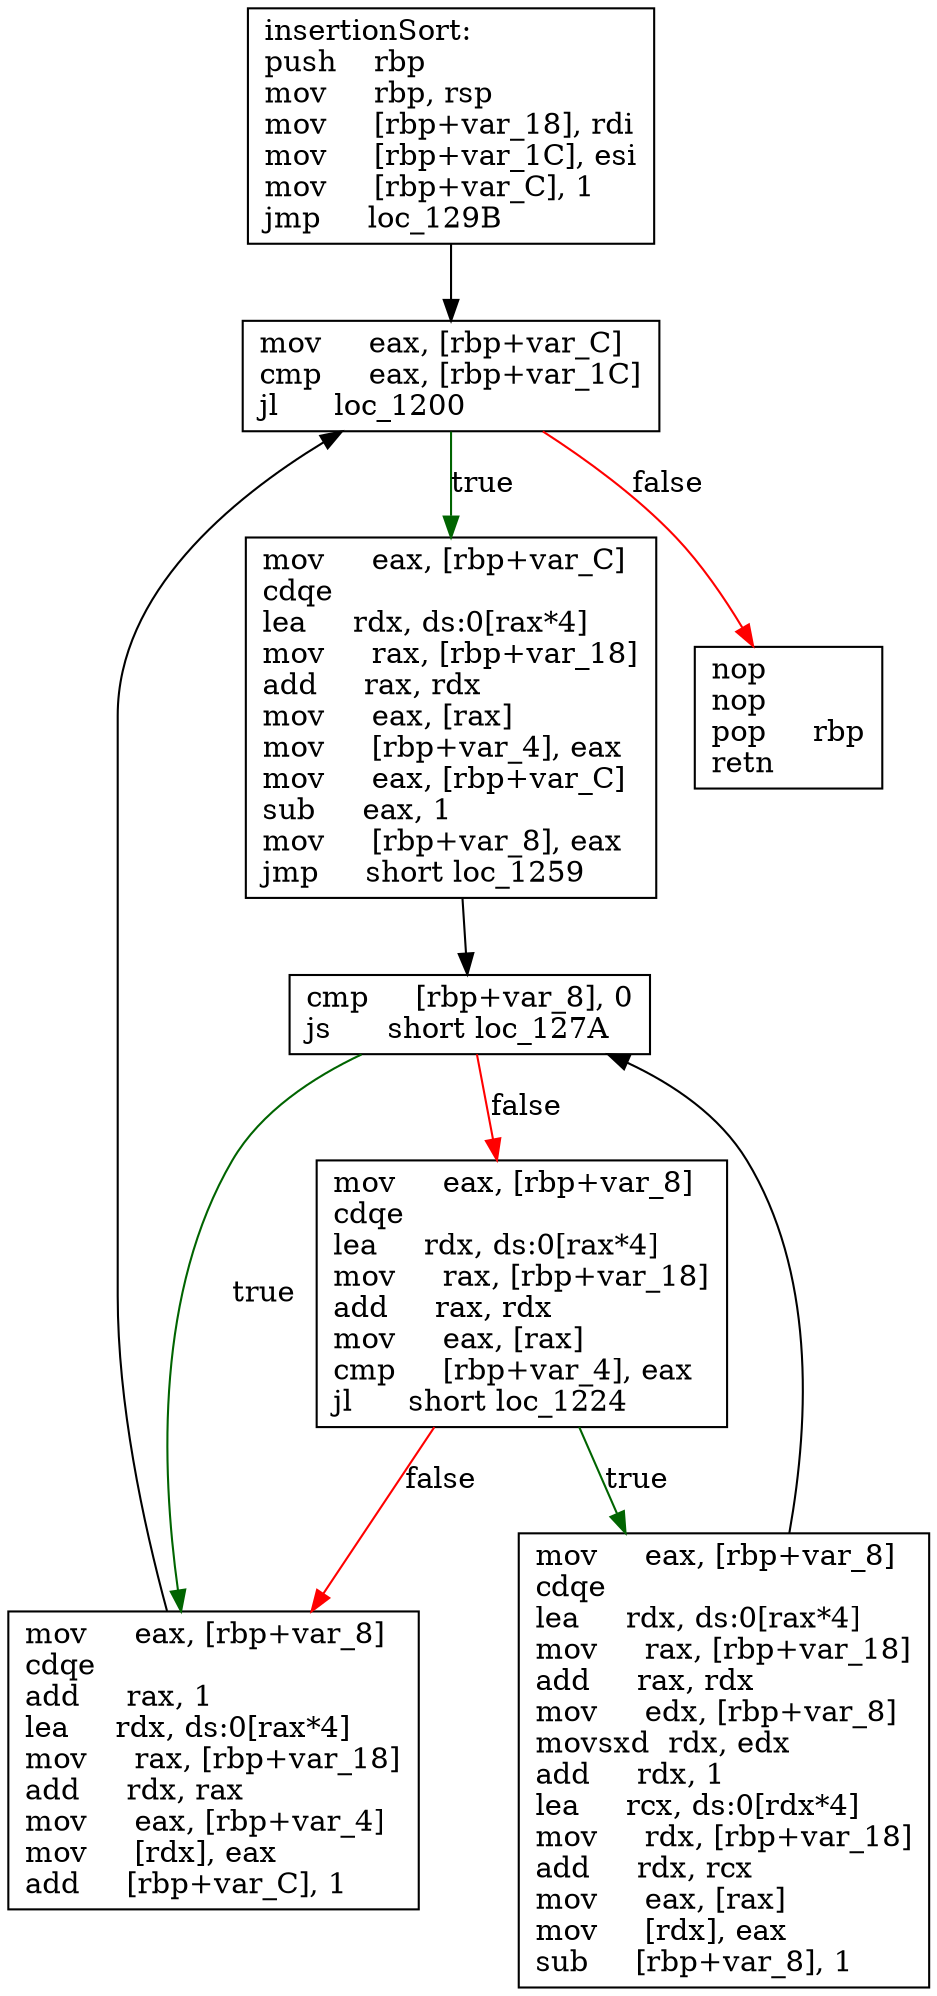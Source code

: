 digraph "insertionSort" {
	graph [
	];
	node [
		shape = "box"
	];
	edge [
	];
	"0" [
		label = "insertionSort:\lpush    rbp\lmov     rbp, rsp\lmov     [rbp+var_18], rdi\lmov     [rbp+var_1C], esi\lmov     [rbp+var_C], 1\ljmp     loc_129B\l"
	];
	"1" [
		label = "mov     eax, [rbp+var_C]\lcdqe\llea     rdx, ds:0[rax*4]\lmov     rax, [rbp+var_18]\ladd     rax, rdx\lmov     eax, [rax]\lmov     [rbp+var_4], eax\lmov     eax, [rbp+var_C]\lsub     eax, 1\lmov     [rbp+var_8], eax\ljmp     short loc_1259\l"
	];
	"2" [
		label = "mov     eax, [rbp+var_8]\lcdqe\llea     rdx, ds:0[rax*4]\lmov     rax, [rbp+var_18]\ladd     rax, rdx\lmov     edx, [rbp+var_8]\lmovsxd  rdx, edx\ladd     rdx, 1\llea     rcx, ds:0[rdx*4]\lmov     rdx, [rbp+var_18]\ladd     rdx, rcx\lmov     eax, [rax]\lmov     [rdx], eax\lsub     [rbp+var_8], 1\l"
	];
	"3" [
		label = "cmp     [rbp+var_8], 0\ljs      short loc_127A\l"
	];
	"4" [
		label = "mov     eax, [rbp+var_8]\lcdqe\llea     rdx, ds:0[rax*4]\lmov     rax, [rbp+var_18]\ladd     rax, rdx\lmov     eax, [rax]\lcmp     [rbp+var_4], eax\ljl      short loc_1224\l"
	];
	"5" [
		label = "mov     eax, [rbp+var_8]\lcdqe\ladd     rax, 1\llea     rdx, ds:0[rax*4]\lmov     rax, [rbp+var_18]\ladd     rdx, rax\lmov     eax, [rbp+var_4]\lmov     [rdx], eax\ladd     [rbp+var_C], 1\l"
	];
	"6" [
		label = "mov     eax, [rbp+var_C]\lcmp     eax, [rbp+var_1C]\ljl      loc_1200\l"
	];
	"7" [
		label = "nop\lnop\lpop     rbp\lretn\l"
	];
// node 0
	"0" -> "6" [ ];
// node 1
	"1" -> "3" [ ];
// node 2
	"2" -> "3" [ ];
// node 3
	"3" -> "4" [ label = "false", color = red ];
	"3" -> "5" [ label = "true", color = darkgreen ];
// node 4
	"4" -> "2" [ label = "true", color = darkgreen ];
	"4" -> "5" [ label = "false", color = red ];
// node 5
	"5" -> "6" [ ];
// node 6
	"6" -> "1" [ label = "true", color = darkgreen ];
	"6" -> "7" [ label = "false", color = red ];
// node 7
}
